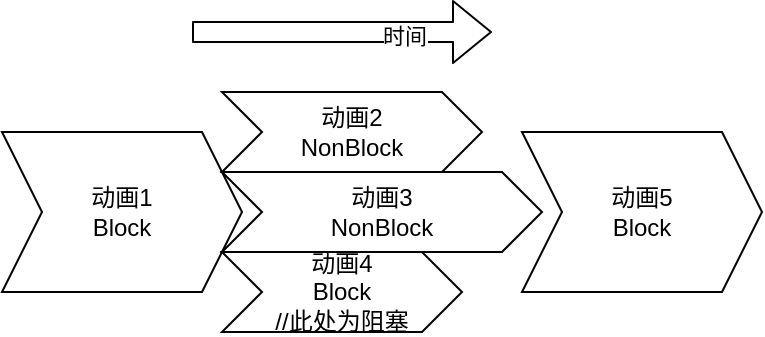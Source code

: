 <mxfile>
    <diagram id="Y19I28UOJH6cf_5Gao40" name="第 1 页">
        <mxGraphModel dx="639" dy="792" grid="1" gridSize="10" guides="1" tooltips="1" connect="1" arrows="1" fold="1" page="1" pageScale="1" pageWidth="827" pageHeight="1169" math="0" shadow="0">
            <root>
                <mxCell id="0"/>
                <mxCell id="1" parent="0"/>
                <mxCell id="3" value="动画1&lt;br&gt;Block" style="shape=step;perimeter=stepPerimeter;whiteSpace=wrap;html=1;fixedSize=1;" vertex="1" parent="1">
                    <mxGeometry x="80" y="200" width="120" height="80" as="geometry"/>
                </mxCell>
                <mxCell id="4" value="动画3&lt;br&gt;NonBlock" style="shape=step;perimeter=stepPerimeter;whiteSpace=wrap;html=1;fixedSize=1;" vertex="1" parent="1">
                    <mxGeometry x="190" y="220" width="160" height="40" as="geometry"/>
                </mxCell>
                <mxCell id="5" value="动画2&lt;br&gt;NonBlock" style="shape=step;perimeter=stepPerimeter;whiteSpace=wrap;html=1;fixedSize=1;" vertex="1" parent="1">
                    <mxGeometry x="190" y="180" width="130" height="40" as="geometry"/>
                </mxCell>
                <mxCell id="6" value="动画4&lt;br&gt;Block&lt;br&gt;//此处为阻塞" style="shape=step;perimeter=stepPerimeter;whiteSpace=wrap;html=1;fixedSize=1;" vertex="1" parent="1">
                    <mxGeometry x="190" y="260" width="120" height="40" as="geometry"/>
                </mxCell>
                <mxCell id="7" value="动画5&lt;br&gt;Block" style="shape=step;perimeter=stepPerimeter;whiteSpace=wrap;html=1;fixedSize=1;" vertex="1" parent="1">
                    <mxGeometry x="340" y="200" width="120" height="80" as="geometry"/>
                </mxCell>
                <mxCell id="8" value="" style="shape=flexArrow;endArrow=classic;html=1;" edge="1" parent="1">
                    <mxGeometry width="50" height="50" relative="1" as="geometry">
                        <mxPoint x="175" y="150" as="sourcePoint"/>
                        <mxPoint x="325" y="150" as="targetPoint"/>
                    </mxGeometry>
                </mxCell>
                <mxCell id="9" value="时间" style="edgeLabel;html=1;align=center;verticalAlign=middle;resizable=0;points=[];" vertex="1" connectable="0" parent="8">
                    <mxGeometry x="0.413" y="-2" relative="1" as="geometry">
                        <mxPoint as="offset"/>
                    </mxGeometry>
                </mxCell>
            </root>
        </mxGraphModel>
    </diagram>
</mxfile>